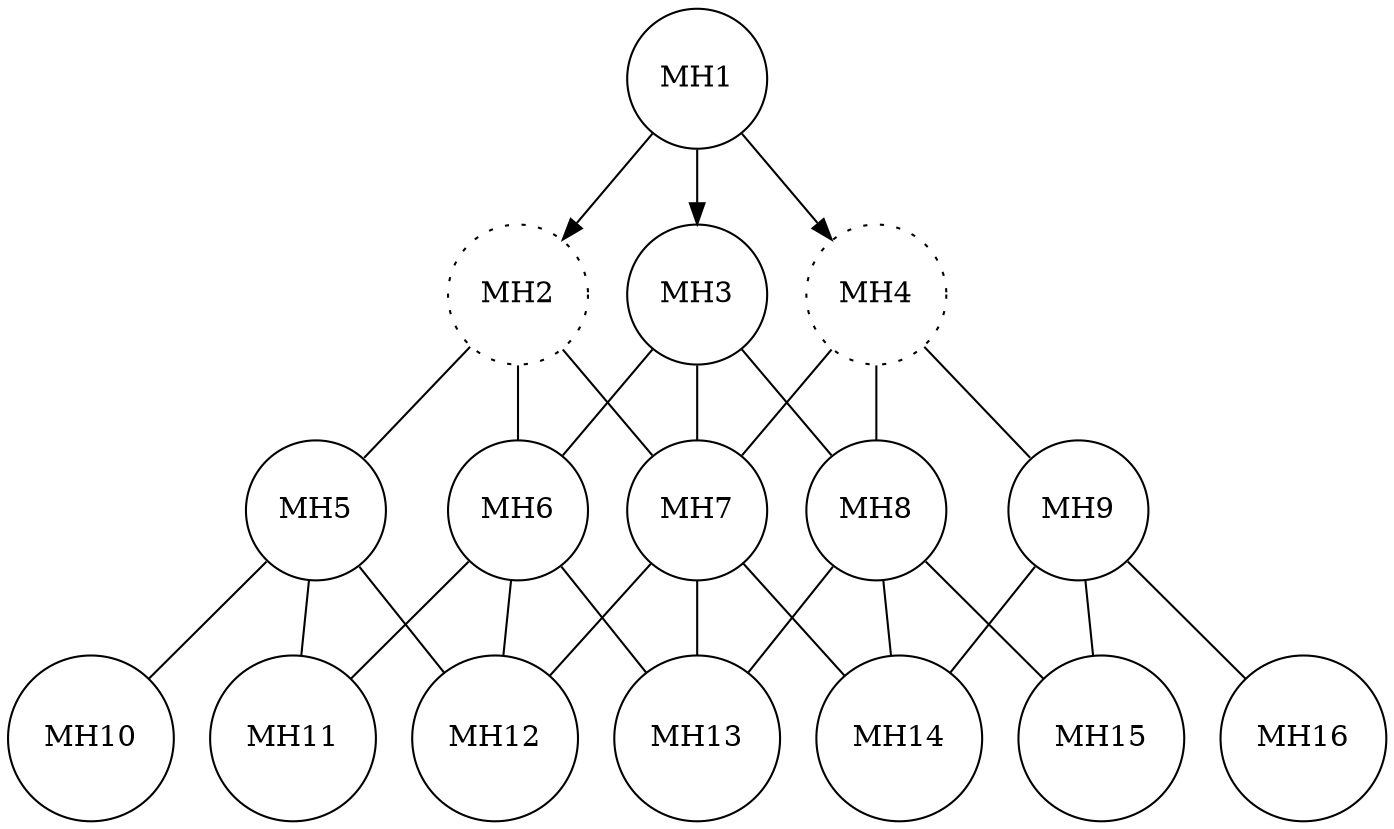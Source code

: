 digraph olsrOperation {

	node[shape=circle,color=black]
	//Level 1
	MH1 -> MH2
	MH1 -> MH3
	MH1 -> MH4

	MH2[style=dotted]
	MH4[style=dotted]

	edge[dir=none]
	//Level 2
	MH2 -> MH5
	MH2 -> MH6
	MH2 -> MH7

	MH3 -> MH6
	MH3 -> MH7
	MH3 -> MH8

	MH4 -> MH7
	MH4 -> MH8
	MH4 -> MH9

	//Level 3
	MH5 -> MH10
	MH5 -> MH11
	MH5 -> MH12

	MH6 -> MH11
	MH6 -> MH12
	MH6 -> MH13

	MH7 -> MH12
	MH7 -> MH13
	MH7 -> MH14

	MH8 -> MH13
	MH8 -> MH14
	MH8 -> MH15

	MH9 -> MH14
	MH9 -> MH15
	MH9 -> MH16

}
